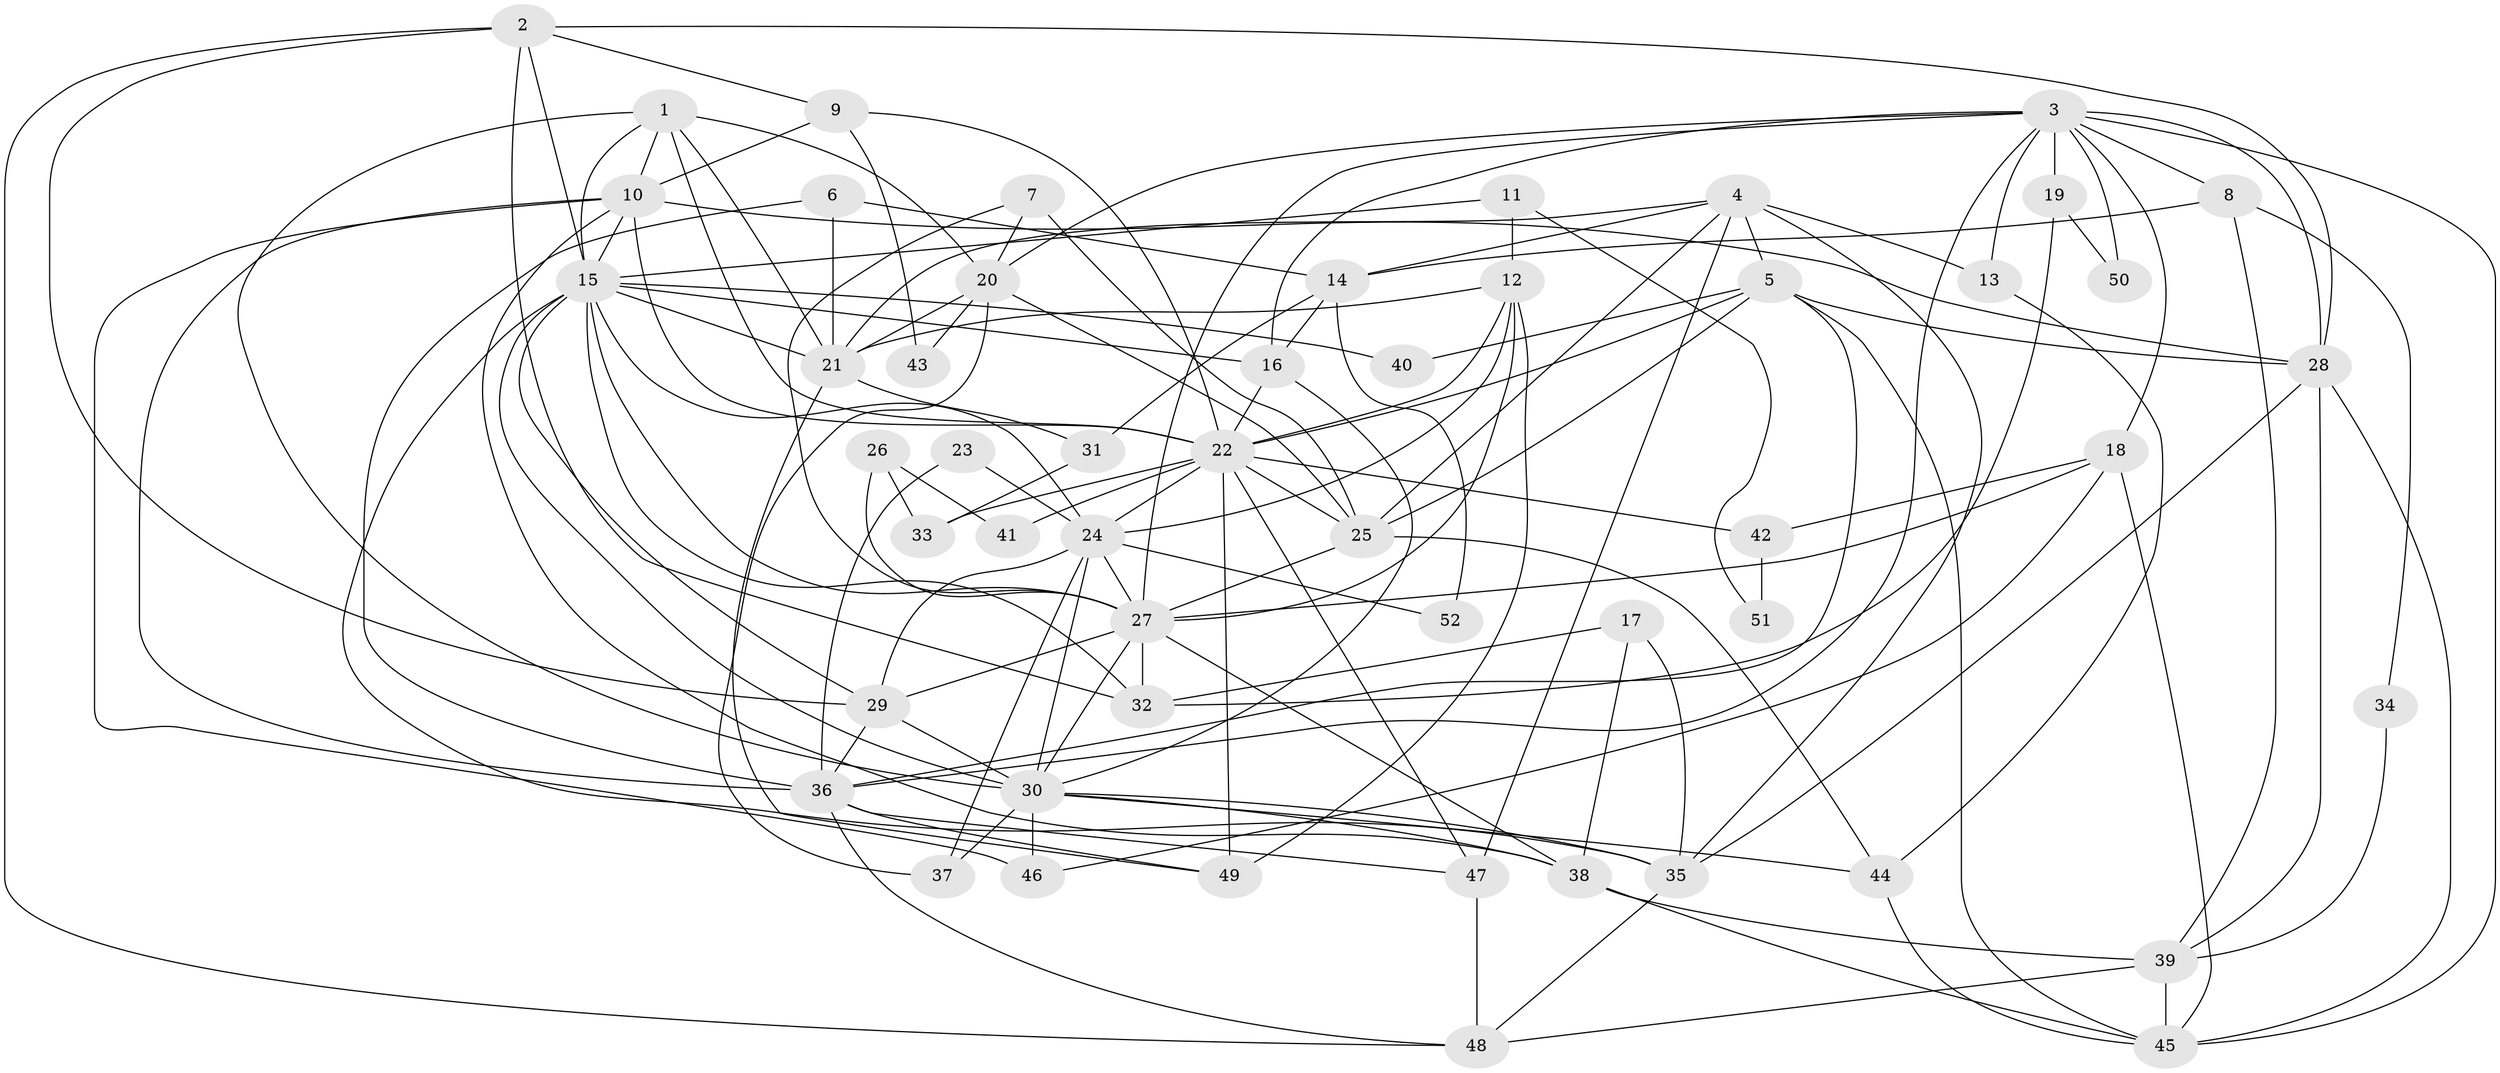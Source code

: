 // original degree distribution, {6: 0.125, 4: 0.3076923076923077, 5: 0.14423076923076922, 2: 0.14423076923076922, 3: 0.2403846153846154, 7: 0.028846153846153848, 9: 0.009615384615384616}
// Generated by graph-tools (version 1.1) at 2025/36/03/09/25 02:36:11]
// undirected, 52 vertices, 138 edges
graph export_dot {
graph [start="1"]
  node [color=gray90,style=filled];
  1;
  2;
  3;
  4;
  5;
  6;
  7;
  8;
  9;
  10;
  11;
  12;
  13;
  14;
  15;
  16;
  17;
  18;
  19;
  20;
  21;
  22;
  23;
  24;
  25;
  26;
  27;
  28;
  29;
  30;
  31;
  32;
  33;
  34;
  35;
  36;
  37;
  38;
  39;
  40;
  41;
  42;
  43;
  44;
  45;
  46;
  47;
  48;
  49;
  50;
  51;
  52;
  1 -- 10 [weight=1.0];
  1 -- 15 [weight=1.0];
  1 -- 20 [weight=1.0];
  1 -- 21 [weight=1.0];
  1 -- 22 [weight=1.0];
  1 -- 30 [weight=1.0];
  2 -- 9 [weight=1.0];
  2 -- 15 [weight=2.0];
  2 -- 28 [weight=3.0];
  2 -- 29 [weight=1.0];
  2 -- 32 [weight=1.0];
  2 -- 48 [weight=1.0];
  3 -- 8 [weight=1.0];
  3 -- 13 [weight=1.0];
  3 -- 16 [weight=1.0];
  3 -- 18 [weight=1.0];
  3 -- 19 [weight=1.0];
  3 -- 20 [weight=1.0];
  3 -- 27 [weight=1.0];
  3 -- 28 [weight=1.0];
  3 -- 36 [weight=1.0];
  3 -- 45 [weight=1.0];
  3 -- 50 [weight=1.0];
  4 -- 5 [weight=2.0];
  4 -- 13 [weight=1.0];
  4 -- 14 [weight=1.0];
  4 -- 21 [weight=1.0];
  4 -- 25 [weight=1.0];
  4 -- 35 [weight=1.0];
  4 -- 47 [weight=1.0];
  5 -- 22 [weight=1.0];
  5 -- 25 [weight=1.0];
  5 -- 28 [weight=2.0];
  5 -- 36 [weight=1.0];
  5 -- 40 [weight=1.0];
  5 -- 45 [weight=1.0];
  6 -- 14 [weight=1.0];
  6 -- 21 [weight=1.0];
  6 -- 36 [weight=1.0];
  7 -- 20 [weight=1.0];
  7 -- 25 [weight=1.0];
  7 -- 27 [weight=2.0];
  8 -- 14 [weight=1.0];
  8 -- 34 [weight=1.0];
  8 -- 39 [weight=1.0];
  9 -- 10 [weight=1.0];
  9 -- 22 [weight=1.0];
  9 -- 43 [weight=1.0];
  10 -- 15 [weight=3.0];
  10 -- 22 [weight=1.0];
  10 -- 28 [weight=1.0];
  10 -- 36 [weight=1.0];
  10 -- 38 [weight=1.0];
  10 -- 46 [weight=1.0];
  11 -- 12 [weight=1.0];
  11 -- 15 [weight=1.0];
  11 -- 51 [weight=1.0];
  12 -- 21 [weight=1.0];
  12 -- 22 [weight=1.0];
  12 -- 24 [weight=1.0];
  12 -- 27 [weight=1.0];
  12 -- 49 [weight=1.0];
  13 -- 44 [weight=1.0];
  14 -- 16 [weight=1.0];
  14 -- 31 [weight=1.0];
  14 -- 52 [weight=1.0];
  15 -- 16 [weight=2.0];
  15 -- 21 [weight=1.0];
  15 -- 24 [weight=1.0];
  15 -- 27 [weight=1.0];
  15 -- 29 [weight=2.0];
  15 -- 30 [weight=1.0];
  15 -- 32 [weight=1.0];
  15 -- 35 [weight=1.0];
  15 -- 40 [weight=1.0];
  16 -- 22 [weight=2.0];
  16 -- 30 [weight=1.0];
  17 -- 32 [weight=1.0];
  17 -- 35 [weight=1.0];
  17 -- 38 [weight=1.0];
  18 -- 27 [weight=1.0];
  18 -- 42 [weight=1.0];
  18 -- 45 [weight=1.0];
  18 -- 46 [weight=1.0];
  19 -- 32 [weight=1.0];
  19 -- 50 [weight=1.0];
  20 -- 21 [weight=1.0];
  20 -- 25 [weight=1.0];
  20 -- 37 [weight=1.0];
  20 -- 43 [weight=1.0];
  21 -- 31 [weight=1.0];
  21 -- 49 [weight=1.0];
  22 -- 24 [weight=1.0];
  22 -- 25 [weight=1.0];
  22 -- 33 [weight=1.0];
  22 -- 41 [weight=1.0];
  22 -- 42 [weight=1.0];
  22 -- 47 [weight=1.0];
  22 -- 49 [weight=1.0];
  23 -- 24 [weight=1.0];
  23 -- 36 [weight=1.0];
  24 -- 27 [weight=1.0];
  24 -- 29 [weight=1.0];
  24 -- 30 [weight=3.0];
  24 -- 37 [weight=1.0];
  24 -- 52 [weight=1.0];
  25 -- 27 [weight=2.0];
  25 -- 44 [weight=1.0];
  26 -- 27 [weight=1.0];
  26 -- 33 [weight=1.0];
  26 -- 41 [weight=1.0];
  27 -- 29 [weight=2.0];
  27 -- 30 [weight=2.0];
  27 -- 32 [weight=1.0];
  27 -- 38 [weight=1.0];
  28 -- 35 [weight=1.0];
  28 -- 39 [weight=1.0];
  28 -- 45 [weight=1.0];
  29 -- 30 [weight=1.0];
  29 -- 36 [weight=1.0];
  30 -- 35 [weight=1.0];
  30 -- 37 [weight=1.0];
  30 -- 38 [weight=1.0];
  30 -- 44 [weight=1.0];
  30 -- 46 [weight=1.0];
  31 -- 33 [weight=1.0];
  34 -- 39 [weight=1.0];
  35 -- 48 [weight=1.0];
  36 -- 47 [weight=1.0];
  36 -- 48 [weight=1.0];
  36 -- 49 [weight=1.0];
  38 -- 39 [weight=1.0];
  38 -- 45 [weight=1.0];
  39 -- 45 [weight=1.0];
  39 -- 48 [weight=1.0];
  42 -- 51 [weight=1.0];
  44 -- 45 [weight=1.0];
  47 -- 48 [weight=1.0];
}
